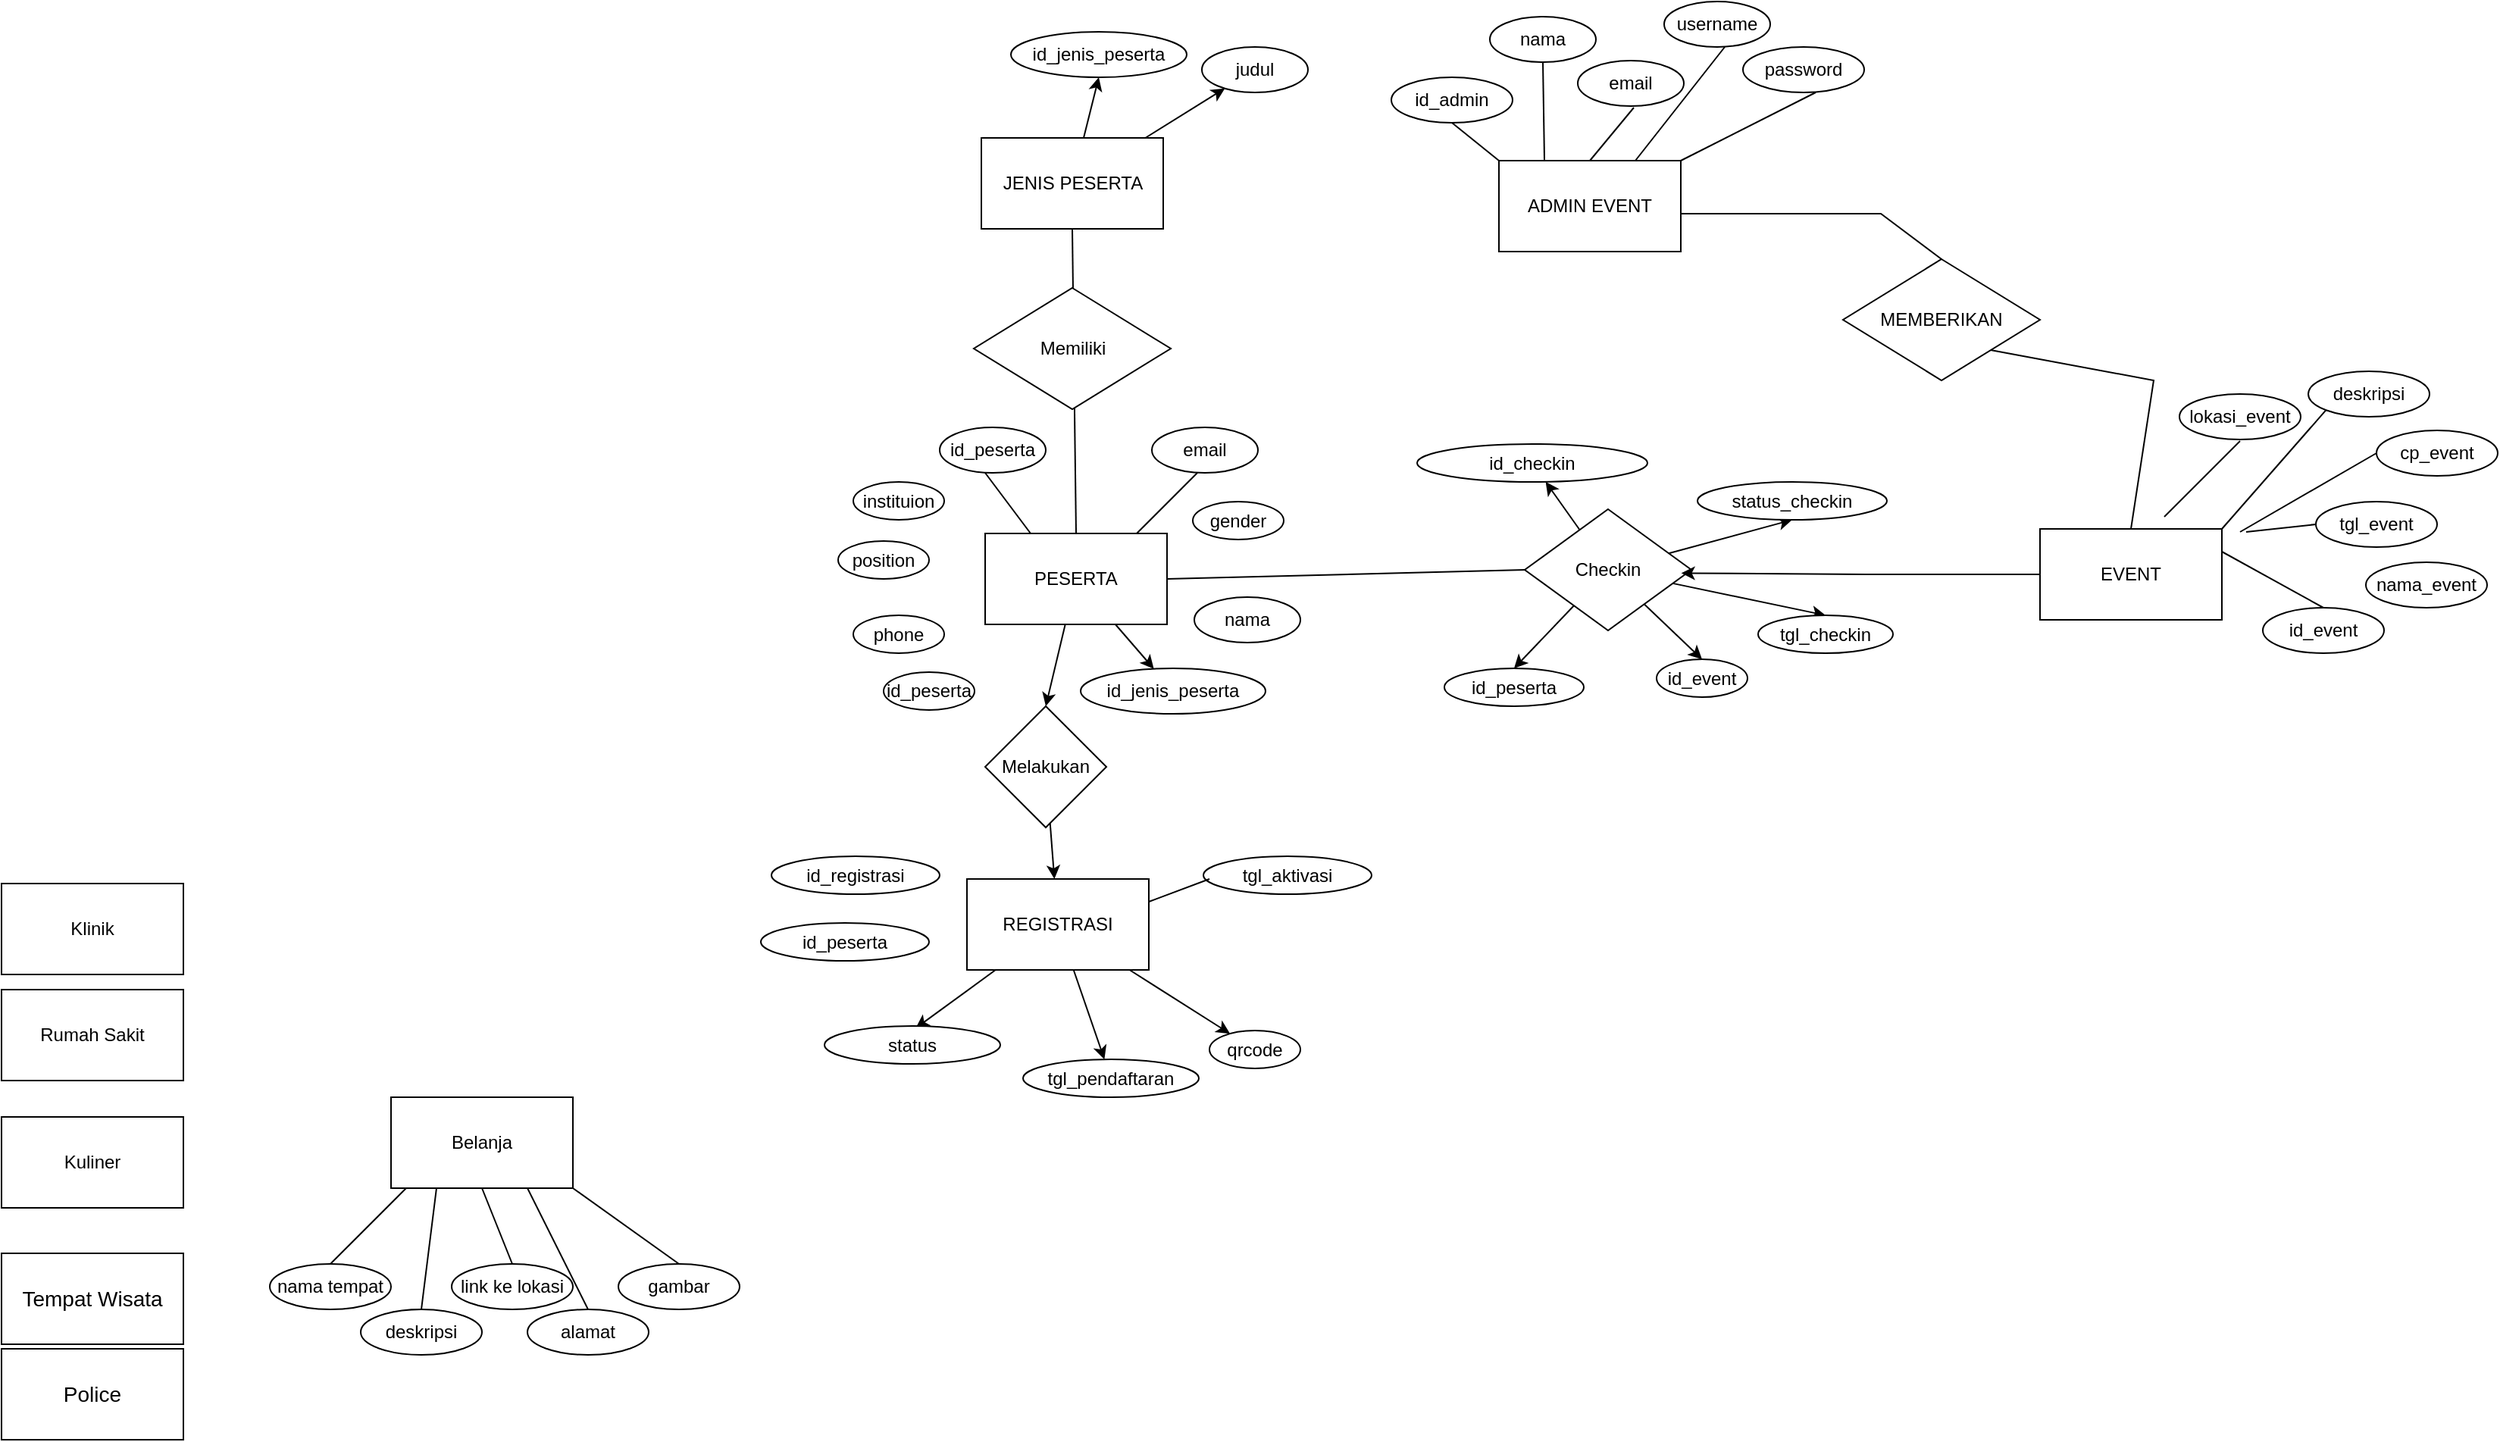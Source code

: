 <mxfile version="28.0.6" pages="2">
  <diagram name="ERD" id="03018318-947c-dd8e-b7a3-06fadd420f32">
    <mxGraphModel dx="2701" dy="1701" grid="0" gridSize="10" guides="1" tooltips="1" connect="1" arrows="1" fold="1" page="1" pageScale="1" pageWidth="1100" pageHeight="850" background="none" math="0" shadow="0">
      <root>
        <mxCell id="0" />
        <mxCell id="1" parent="0" />
        <mxCell id="caGI-VMHAY9TWnrJhwBU-95" style="rounded=0;orthogonalLoop=1;jettySize=auto;html=1;" edge="1" parent="1" source="caGI-VMHAY9TWnrJhwBU-1" target="caGI-VMHAY9TWnrJhwBU-93">
          <mxGeometry relative="1" as="geometry" />
        </mxCell>
        <mxCell id="caGI-VMHAY9TWnrJhwBU-118" style="rounded=0;orthogonalLoop=1;jettySize=auto;html=1;entryX=0.5;entryY=0;entryDx=0;entryDy=0;" edge="1" parent="1" source="caGI-VMHAY9TWnrJhwBU-1" target="caGI-VMHAY9TWnrJhwBU-117">
          <mxGeometry relative="1" as="geometry" />
        </mxCell>
        <mxCell id="caGI-VMHAY9TWnrJhwBU-1" value="PESERTA" style="rounded=0;whiteSpace=wrap;html=1;" vertex="1" parent="1">
          <mxGeometry x="432" y="131" width="120" height="60" as="geometry" />
        </mxCell>
        <mxCell id="caGI-VMHAY9TWnrJhwBU-89" style="rounded=0;orthogonalLoop=1;jettySize=auto;html=1;" edge="1" parent="1" source="caGI-VMHAY9TWnrJhwBU-3" target="caGI-VMHAY9TWnrJhwBU-88">
          <mxGeometry relative="1" as="geometry" />
        </mxCell>
        <mxCell id="caGI-VMHAY9TWnrJhwBU-97" style="rounded=0;orthogonalLoop=1;jettySize=auto;html=1;" edge="1" parent="1" source="caGI-VMHAY9TWnrJhwBU-3" target="caGI-VMHAY9TWnrJhwBU-96">
          <mxGeometry relative="1" as="geometry" />
        </mxCell>
        <mxCell id="caGI-VMHAY9TWnrJhwBU-103" style="rounded=0;orthogonalLoop=1;jettySize=auto;html=1;" edge="1" parent="1" source="caGI-VMHAY9TWnrJhwBU-3">
          <mxGeometry relative="1" as="geometry">
            <mxPoint x="386.174" y="457.435" as="targetPoint" />
          </mxGeometry>
        </mxCell>
        <mxCell id="caGI-VMHAY9TWnrJhwBU-3" value="REGISTRASI" style="rounded=0;whiteSpace=wrap;html=1;" vertex="1" parent="1">
          <mxGeometry x="420" y="359" width="120" height="60" as="geometry" />
        </mxCell>
        <mxCell id="caGI-VMHAY9TWnrJhwBU-4" value="" style="endArrow=none;html=1;rounded=0;entryX=0;entryY=0.5;entryDx=0;entryDy=0;" edge="1" parent="1" target="caGI-VMHAY9TWnrJhwBU-12">
          <mxGeometry width="50" height="50" relative="1" as="geometry">
            <mxPoint x="552" y="161" as="sourcePoint" />
            <mxPoint x="629" y="154" as="targetPoint" />
          </mxGeometry>
        </mxCell>
        <mxCell id="caGI-VMHAY9TWnrJhwBU-5" value="id_peserta" style="ellipse;whiteSpace=wrap;html=1;" vertex="1" parent="1">
          <mxGeometry x="402" y="61" width="70" height="30" as="geometry" />
        </mxCell>
        <mxCell id="caGI-VMHAY9TWnrJhwBU-6" value="nama" style="ellipse;whiteSpace=wrap;html=1;" vertex="1" parent="1">
          <mxGeometry x="570" y="173" width="70" height="30" as="geometry" />
        </mxCell>
        <mxCell id="caGI-VMHAY9TWnrJhwBU-7" value="email" style="ellipse;whiteSpace=wrap;html=1;" vertex="1" parent="1">
          <mxGeometry x="542" y="61" width="70" height="30" as="geometry" />
        </mxCell>
        <mxCell id="caGI-VMHAY9TWnrJhwBU-8" value="" style="endArrow=none;html=1;rounded=0;exitX=0.25;exitY=0;exitDx=0;exitDy=0;" edge="1" parent="1" source="caGI-VMHAY9TWnrJhwBU-1">
          <mxGeometry width="50" height="50" relative="1" as="geometry">
            <mxPoint x="382" y="141" as="sourcePoint" />
            <mxPoint x="432" y="91" as="targetPoint" />
          </mxGeometry>
        </mxCell>
        <mxCell id="caGI-VMHAY9TWnrJhwBU-9" value="" style="endArrow=none;html=1;rounded=0;exitX=0.5;exitY=0;exitDx=0;exitDy=0;entryX=0.5;entryY=1;entryDx=0;entryDy=0;" edge="1" parent="1" source="caGI-VMHAY9TWnrJhwBU-1" target="caGI-VMHAY9TWnrJhwBU-94">
          <mxGeometry width="50" height="50" relative="1" as="geometry">
            <mxPoint x="452" y="131" as="sourcePoint" />
            <mxPoint x="502" y="81" as="targetPoint" />
          </mxGeometry>
        </mxCell>
        <mxCell id="caGI-VMHAY9TWnrJhwBU-10" value="" style="endArrow=none;html=1;rounded=0;" edge="1" parent="1">
          <mxGeometry width="50" height="50" relative="1" as="geometry">
            <mxPoint x="532" y="131" as="sourcePoint" />
            <mxPoint x="572" y="91" as="targetPoint" />
          </mxGeometry>
        </mxCell>
        <mxCell id="caGI-VMHAY9TWnrJhwBU-98" style="rounded=0;orthogonalLoop=1;jettySize=auto;html=1;entryX=0.5;entryY=0;entryDx=0;entryDy=0;" edge="1" parent="1" source="caGI-VMHAY9TWnrJhwBU-12" target="caGI-VMHAY9TWnrJhwBU-90">
          <mxGeometry relative="1" as="geometry" />
        </mxCell>
        <mxCell id="caGI-VMHAY9TWnrJhwBU-99" style="rounded=0;orthogonalLoop=1;jettySize=auto;html=1;entryX=0.5;entryY=0;entryDx=0;entryDy=0;" edge="1" parent="1" source="caGI-VMHAY9TWnrJhwBU-12" target="caGI-VMHAY9TWnrJhwBU-91">
          <mxGeometry relative="1" as="geometry" />
        </mxCell>
        <mxCell id="caGI-VMHAY9TWnrJhwBU-100" style="rounded=0;orthogonalLoop=1;jettySize=auto;html=1;" edge="1" parent="1" source="caGI-VMHAY9TWnrJhwBU-12" target="caGI-VMHAY9TWnrJhwBU-92">
          <mxGeometry relative="1" as="geometry" />
        </mxCell>
        <mxCell id="caGI-VMHAY9TWnrJhwBU-112" style="rounded=0;orthogonalLoop=1;jettySize=auto;html=1;entryX=0.5;entryY=1;entryDx=0;entryDy=0;" edge="1" parent="1" source="caGI-VMHAY9TWnrJhwBU-12" target="caGI-VMHAY9TWnrJhwBU-111">
          <mxGeometry relative="1" as="geometry" />
        </mxCell>
        <mxCell id="caGI-VMHAY9TWnrJhwBU-115" style="rounded=0;orthogonalLoop=1;jettySize=auto;html=1;entryX=0.5;entryY=0;entryDx=0;entryDy=0;" edge="1" parent="1" source="caGI-VMHAY9TWnrJhwBU-12" target="caGI-VMHAY9TWnrJhwBU-114">
          <mxGeometry relative="1" as="geometry" />
        </mxCell>
        <mxCell id="caGI-VMHAY9TWnrJhwBU-12" value="Checkin" style="rhombus;whiteSpace=wrap;html=1;" vertex="1" parent="1">
          <mxGeometry x="788" y="115" width="110" height="80" as="geometry" />
        </mxCell>
        <mxCell id="caGI-VMHAY9TWnrJhwBU-13" value="EVENT" style="rounded=0;whiteSpace=wrap;html=1;" vertex="1" parent="1">
          <mxGeometry x="1128" y="128" width="120" height="60" as="geometry" />
        </mxCell>
        <mxCell id="caGI-VMHAY9TWnrJhwBU-16" value="id_peserta" style="ellipse;whiteSpace=wrap;html=1;" vertex="1" parent="1">
          <mxGeometry x="365" y="222.5" width="60" height="25" as="geometry" />
        </mxCell>
        <mxCell id="caGI-VMHAY9TWnrJhwBU-18" value="instituion" style="ellipse;whiteSpace=wrap;html=1;" vertex="1" parent="1">
          <mxGeometry x="345" y="97" width="60" height="25" as="geometry" />
        </mxCell>
        <mxCell id="caGI-VMHAY9TWnrJhwBU-19" value="position" style="ellipse;whiteSpace=wrap;html=1;" vertex="1" parent="1">
          <mxGeometry x="335" y="136" width="60" height="25" as="geometry" />
        </mxCell>
        <mxCell id="caGI-VMHAY9TWnrJhwBU-24" value="Belanja" style="rounded=0;whiteSpace=wrap;html=1;" vertex="1" parent="1">
          <mxGeometry x="40" y="503" width="120" height="60" as="geometry" />
        </mxCell>
        <mxCell id="caGI-VMHAY9TWnrJhwBU-25" value="MEMBERIKAN" style="rhombus;whiteSpace=wrap;html=1;" vertex="1" parent="1">
          <mxGeometry x="998" y="-50" width="130" height="80" as="geometry" />
        </mxCell>
        <mxCell id="caGI-VMHAY9TWnrJhwBU-30" value="id_event" style="ellipse;whiteSpace=wrap;html=1;" vertex="1" parent="1">
          <mxGeometry x="1275" y="180" width="80" height="30" as="geometry" />
        </mxCell>
        <mxCell id="caGI-VMHAY9TWnrJhwBU-31" value="nama_event" style="ellipse;whiteSpace=wrap;html=1;" vertex="1" parent="1">
          <mxGeometry x="1343" y="150" width="80" height="30" as="geometry" />
        </mxCell>
        <mxCell id="caGI-VMHAY9TWnrJhwBU-32" value="tgl_event" style="ellipse;whiteSpace=wrap;html=1;" vertex="1" parent="1">
          <mxGeometry x="1310" y="110" width="80" height="30" as="geometry" />
        </mxCell>
        <mxCell id="caGI-VMHAY9TWnrJhwBU-33" value="lokasi_event" style="ellipse;whiteSpace=wrap;html=1;" vertex="1" parent="1">
          <mxGeometry x="1220" y="39" width="80" height="30" as="geometry" />
        </mxCell>
        <mxCell id="caGI-VMHAY9TWnrJhwBU-34" value="deskripsi" style="ellipse;whiteSpace=wrap;html=1;" vertex="1" parent="1">
          <mxGeometry x="1305" y="24" width="80" height="30" as="geometry" />
        </mxCell>
        <mxCell id="caGI-VMHAY9TWnrJhwBU-35" value="cp_event" style="ellipse;whiteSpace=wrap;html=1;" vertex="1" parent="1">
          <mxGeometry x="1350" y="63" width="80" height="30" as="geometry" />
        </mxCell>
        <mxCell id="caGI-VMHAY9TWnrJhwBU-36" value="" style="endArrow=none;html=1;rounded=0;entryX=0;entryY=1;entryDx=0;entryDy=0;exitX=1;exitY=0;exitDx=0;exitDy=0;" edge="1" parent="1" source="caGI-VMHAY9TWnrJhwBU-13" target="caGI-VMHAY9TWnrJhwBU-34">
          <mxGeometry width="50" height="50" relative="1" as="geometry">
            <mxPoint x="1233" y="160" as="sourcePoint" />
            <mxPoint x="1283" y="110" as="targetPoint" />
          </mxGeometry>
        </mxCell>
        <mxCell id="caGI-VMHAY9TWnrJhwBU-37" value="" style="endArrow=none;html=1;rounded=0;exitX=1;exitY=0.25;exitDx=0;exitDy=0;entryX=0.5;entryY=0;entryDx=0;entryDy=0;" edge="1" parent="1" source="caGI-VMHAY9TWnrJhwBU-13" target="caGI-VMHAY9TWnrJhwBU-30">
          <mxGeometry width="50" height="50" relative="1" as="geometry">
            <mxPoint x="1293" y="170" as="sourcePoint" />
            <mxPoint x="1343" y="120" as="targetPoint" />
          </mxGeometry>
        </mxCell>
        <mxCell id="caGI-VMHAY9TWnrJhwBU-38" value="nama tempat" style="ellipse;whiteSpace=wrap;html=1;" vertex="1" parent="1">
          <mxGeometry x="-40" y="613" width="80" height="30" as="geometry" />
        </mxCell>
        <mxCell id="caGI-VMHAY9TWnrJhwBU-39" value="deskripsi" style="ellipse;whiteSpace=wrap;html=1;" vertex="1" parent="1">
          <mxGeometry x="20" y="643" width="80" height="30" as="geometry" />
        </mxCell>
        <mxCell id="caGI-VMHAY9TWnrJhwBU-40" value="link ke lokasi" style="ellipse;whiteSpace=wrap;html=1;" vertex="1" parent="1">
          <mxGeometry x="80" y="613" width="80" height="30" as="geometry" />
        </mxCell>
        <mxCell id="caGI-VMHAY9TWnrJhwBU-41" value="alamat" style="ellipse;whiteSpace=wrap;html=1;" vertex="1" parent="1">
          <mxGeometry x="130" y="643" width="80" height="30" as="geometry" />
        </mxCell>
        <mxCell id="caGI-VMHAY9TWnrJhwBU-42" value="" style="endArrow=none;html=1;rounded=0;" edge="1" parent="1">
          <mxGeometry width="50" height="50" relative="1" as="geometry">
            <mxPoint y="613" as="sourcePoint" />
            <mxPoint x="50" y="563" as="targetPoint" />
          </mxGeometry>
        </mxCell>
        <mxCell id="caGI-VMHAY9TWnrJhwBU-43" value="" style="endArrow=none;html=1;rounded=0;entryX=0.25;entryY=1;entryDx=0;entryDy=0;" edge="1" parent="1" target="caGI-VMHAY9TWnrJhwBU-24">
          <mxGeometry width="50" height="50" relative="1" as="geometry">
            <mxPoint x="60" y="643" as="sourcePoint" />
            <mxPoint x="110" y="593" as="targetPoint" />
          </mxGeometry>
        </mxCell>
        <mxCell id="caGI-VMHAY9TWnrJhwBU-44" value="" style="endArrow=none;html=1;rounded=0;entryX=0.5;entryY=1;entryDx=0;entryDy=0;" edge="1" parent="1" target="caGI-VMHAY9TWnrJhwBU-24">
          <mxGeometry width="50" height="50" relative="1" as="geometry">
            <mxPoint x="120" y="613" as="sourcePoint" />
            <mxPoint x="170" y="563" as="targetPoint" />
          </mxGeometry>
        </mxCell>
        <mxCell id="caGI-VMHAY9TWnrJhwBU-45" value="" style="endArrow=none;html=1;rounded=0;entryX=0.75;entryY=1;entryDx=0;entryDy=0;" edge="1" parent="1" target="caGI-VMHAY9TWnrJhwBU-24">
          <mxGeometry width="50" height="50" relative="1" as="geometry">
            <mxPoint x="170" y="643" as="sourcePoint" />
            <mxPoint x="220" y="593" as="targetPoint" />
          </mxGeometry>
        </mxCell>
        <mxCell id="caGI-VMHAY9TWnrJhwBU-46" value="&lt;font style=&quot;font-size: 14px;&quot;&gt;Police&lt;/font&gt;" style="rounded=0;whiteSpace=wrap;html=1;" vertex="1" parent="1">
          <mxGeometry x="-217" y="669" width="120" height="60" as="geometry" />
        </mxCell>
        <mxCell id="caGI-VMHAY9TWnrJhwBU-47" value="gambar" style="ellipse;whiteSpace=wrap;html=1;" vertex="1" parent="1">
          <mxGeometry x="190" y="613" width="80" height="30" as="geometry" />
        </mxCell>
        <mxCell id="caGI-VMHAY9TWnrJhwBU-48" value="" style="endArrow=none;html=1;rounded=0;entryX=1;entryY=1;entryDx=0;entryDy=0;" edge="1" parent="1" target="caGI-VMHAY9TWnrJhwBU-24">
          <mxGeometry width="50" height="50" relative="1" as="geometry">
            <mxPoint x="230" y="613" as="sourcePoint" />
            <mxPoint x="280" y="563" as="targetPoint" />
          </mxGeometry>
        </mxCell>
        <mxCell id="caGI-VMHAY9TWnrJhwBU-49" value="&lt;font style=&quot;font-size: 14px;&quot;&gt;Tempat Wisata&lt;/font&gt;" style="rounded=0;whiteSpace=wrap;html=1;" vertex="1" parent="1">
          <mxGeometry x="-217" y="606" width="120" height="60" as="geometry" />
        </mxCell>
        <mxCell id="caGI-VMHAY9TWnrJhwBU-51" value="gender" style="ellipse;whiteSpace=wrap;html=1;" vertex="1" parent="1">
          <mxGeometry x="569" y="110" width="60" height="25" as="geometry" />
        </mxCell>
        <mxCell id="caGI-VMHAY9TWnrJhwBU-53" value="tgl_aktivasi" style="ellipse;whiteSpace=wrap;html=1;" vertex="1" parent="1">
          <mxGeometry x="576" y="344" width="111" height="25" as="geometry" />
        </mxCell>
        <mxCell id="caGI-VMHAY9TWnrJhwBU-54" value="phone" style="ellipse;whiteSpace=wrap;html=1;" vertex="1" parent="1">
          <mxGeometry x="345" y="185" width="60" height="25" as="geometry" />
        </mxCell>
        <mxCell id="caGI-VMHAY9TWnrJhwBU-56" value="" style="endArrow=none;html=1;rounded=0;exitX=1;exitY=0.25;exitDx=0;exitDy=0;" edge="1" parent="1" source="caGI-VMHAY9TWnrJhwBU-3">
          <mxGeometry width="50" height="50" relative="1" as="geometry">
            <mxPoint x="530" y="409" as="sourcePoint" />
            <mxPoint x="580" y="359" as="targetPoint" />
          </mxGeometry>
        </mxCell>
        <mxCell id="caGI-VMHAY9TWnrJhwBU-61" value="Kuliner&lt;span style=&quot;color: rgba(0, 0, 0, 0); font-family: monospace; font-size: 0px; text-align: start; text-wrap-mode: nowrap;&quot;&gt;%3CmxGraphModel%3E%3Croot%3E%3CmxCell%20id%3D%220%22%2F%3E%3CmxCell%20id%3D%221%22%20parent%3D%220%22%2F%3E%3CmxCell%20id%3D%222%22%20value%3D%22%22%20style%3D%22endArrow%3Dnone%3Bhtml%3D1%3Brounded%3D0%3BexitX%3D0.5%3BexitY%3D0%3BexitDx%3D0%3BexitDy%3D0%3BentryX%3D0.5%3BentryY%3D1%3BentryDx%3D0%3BentryDy%3D0%3B%22%20edge%3D%221%22%20parent%3D%221%22%3E%3CmxGeometry%20width%3D%2250%22%20height%3D%2250%22%20relative%3D%221%22%20as%3D%22geometry%22%3E%3CmxPoint%20x%3D%22461%22%20y%3D%22240%22%20as%3D%22sourcePoint%22%2F%3E%3CmxPoint%20x%3D%22460%22%20y%3D%22180%22%20as%3D%22targetPoint%22%2F%3E%3C%2FmxGeometry%3E%3C%2FmxCell%3E%3C%2Froot%3E%3C%2FmxGraphModel%3E&lt;/span&gt;" style="rounded=0;whiteSpace=wrap;html=1;" vertex="1" parent="1">
          <mxGeometry x="-217" y="516" width="120" height="60" as="geometry" />
        </mxCell>
        <mxCell id="caGI-VMHAY9TWnrJhwBU-62" value="Rumah Sakit" style="rounded=0;whiteSpace=wrap;html=1;" vertex="1" parent="1">
          <mxGeometry x="-217" y="432" width="120" height="60" as="geometry" />
        </mxCell>
        <mxCell id="caGI-VMHAY9TWnrJhwBU-63" value="Klinik" style="rounded=0;whiteSpace=wrap;html=1;" vertex="1" parent="1">
          <mxGeometry x="-217" y="362" width="120" height="60" as="geometry" />
        </mxCell>
        <mxCell id="caGI-VMHAY9TWnrJhwBU-72" value="ADMIN EVENT" style="rounded=0;whiteSpace=wrap;html=1;" vertex="1" parent="1">
          <mxGeometry x="771" y="-115" width="120" height="60" as="geometry" />
        </mxCell>
        <mxCell id="caGI-VMHAY9TWnrJhwBU-73" value="id_admin" style="ellipse;whiteSpace=wrap;html=1;" vertex="1" parent="1">
          <mxGeometry x="700" y="-170" width="80" height="30" as="geometry" />
        </mxCell>
        <mxCell id="caGI-VMHAY9TWnrJhwBU-74" value="username" style="ellipse;whiteSpace=wrap;html=1;" vertex="1" parent="1">
          <mxGeometry x="880" y="-220" width="70" height="30" as="geometry" />
        </mxCell>
        <mxCell id="caGI-VMHAY9TWnrJhwBU-75" value="password" style="ellipse;whiteSpace=wrap;html=1;" vertex="1" parent="1">
          <mxGeometry x="932" y="-190" width="80" height="30" as="geometry" />
        </mxCell>
        <mxCell id="caGI-VMHAY9TWnrJhwBU-76" value="nama" style="ellipse;whiteSpace=wrap;html=1;" vertex="1" parent="1">
          <mxGeometry x="765" y="-210" width="70" height="30" as="geometry" />
        </mxCell>
        <mxCell id="caGI-VMHAY9TWnrJhwBU-77" value="email" style="ellipse;whiteSpace=wrap;html=1;" vertex="1" parent="1">
          <mxGeometry x="823" y="-181" width="70" height="30" as="geometry" />
        </mxCell>
        <mxCell id="caGI-VMHAY9TWnrJhwBU-78" value="" style="endArrow=none;html=1;rounded=0;exitX=0;exitY=0;exitDx=0;exitDy=0;" edge="1" parent="1" source="caGI-VMHAY9TWnrJhwBU-72">
          <mxGeometry width="50" height="50" relative="1" as="geometry">
            <mxPoint x="690" y="-90" as="sourcePoint" />
            <mxPoint x="740" y="-140" as="targetPoint" />
          </mxGeometry>
        </mxCell>
        <mxCell id="caGI-VMHAY9TWnrJhwBU-79" value="" style="endArrow=none;html=1;rounded=0;exitX=0.25;exitY=0;exitDx=0;exitDy=0;" edge="1" parent="1" source="caGI-VMHAY9TWnrJhwBU-72">
          <mxGeometry width="50" height="50" relative="1" as="geometry">
            <mxPoint x="750" y="-130" as="sourcePoint" />
            <mxPoint x="800" y="-180" as="targetPoint" />
          </mxGeometry>
        </mxCell>
        <mxCell id="caGI-VMHAY9TWnrJhwBU-80" value="" style="endArrow=none;html=1;rounded=0;exitX=0.5;exitY=0;exitDx=0;exitDy=0;" edge="1" parent="1" source="caGI-VMHAY9TWnrJhwBU-72">
          <mxGeometry width="50" height="50" relative="1" as="geometry">
            <mxPoint x="810" y="-100" as="sourcePoint" />
            <mxPoint x="860" y="-150" as="targetPoint" />
          </mxGeometry>
        </mxCell>
        <mxCell id="caGI-VMHAY9TWnrJhwBU-81" value="" style="endArrow=none;html=1;rounded=0;exitX=0.75;exitY=0;exitDx=0;exitDy=0;" edge="1" parent="1" source="caGI-VMHAY9TWnrJhwBU-72">
          <mxGeometry width="50" height="50" relative="1" as="geometry">
            <mxPoint x="870" y="-140" as="sourcePoint" />
            <mxPoint x="920" y="-190" as="targetPoint" />
          </mxGeometry>
        </mxCell>
        <mxCell id="caGI-VMHAY9TWnrJhwBU-82" value="" style="endArrow=none;html=1;rounded=0;exitX=1;exitY=0;exitDx=0;exitDy=0;" edge="1" parent="1" source="caGI-VMHAY9TWnrJhwBU-72">
          <mxGeometry width="50" height="50" relative="1" as="geometry">
            <mxPoint x="930" y="-110" as="sourcePoint" />
            <mxPoint x="980" y="-160" as="targetPoint" />
          </mxGeometry>
        </mxCell>
        <mxCell id="caGI-VMHAY9TWnrJhwBU-83" value="" style="endArrow=none;html=1;rounded=0;entryX=0.5;entryY=0;entryDx=0;entryDy=0;" edge="1" parent="1" target="caGI-VMHAY9TWnrJhwBU-25">
          <mxGeometry width="50" height="50" relative="1" as="geometry">
            <mxPoint x="891" y="-80" as="sourcePoint" />
            <mxPoint x="941" y="-130" as="targetPoint" />
            <Array as="points">
              <mxPoint x="1023" y="-80" />
            </Array>
          </mxGeometry>
        </mxCell>
        <mxCell id="caGI-VMHAY9TWnrJhwBU-84" value="" style="endArrow=none;html=1;rounded=0;entryX=0.5;entryY=0;entryDx=0;entryDy=0;exitX=1;exitY=1;exitDx=0;exitDy=0;" edge="1" parent="1" target="caGI-VMHAY9TWnrJhwBU-13" source="caGI-VMHAY9TWnrJhwBU-25">
          <mxGeometry width="50" height="50" relative="1" as="geometry">
            <mxPoint x="1090" y="30" as="sourcePoint" />
            <mxPoint x="1140" y="-20" as="targetPoint" />
            <Array as="points">
              <mxPoint x="1203" y="30" />
            </Array>
          </mxGeometry>
        </mxCell>
        <mxCell id="caGI-VMHAY9TWnrJhwBU-85" value="" style="endArrow=none;html=1;rounded=0;entryX=0;entryY=0.5;entryDx=0;entryDy=0;" edge="1" parent="1" target="caGI-VMHAY9TWnrJhwBU-32">
          <mxGeometry width="50" height="50" relative="1" as="geometry">
            <mxPoint x="1264" y="130" as="sourcePoint" />
            <mxPoint x="1314" y="80" as="targetPoint" />
          </mxGeometry>
        </mxCell>
        <mxCell id="caGI-VMHAY9TWnrJhwBU-86" value="" style="endArrow=none;html=1;rounded=0;entryX=0;entryY=0.5;entryDx=0;entryDy=0;" edge="1" parent="1" target="caGI-VMHAY9TWnrJhwBU-35">
          <mxGeometry width="50" height="50" relative="1" as="geometry">
            <mxPoint x="1260" y="130" as="sourcePoint" />
            <mxPoint x="1310" y="80" as="targetPoint" />
          </mxGeometry>
        </mxCell>
        <mxCell id="caGI-VMHAY9TWnrJhwBU-87" value="" style="endArrow=none;html=1;rounded=0;" edge="1" parent="1">
          <mxGeometry width="50" height="50" relative="1" as="geometry">
            <mxPoint x="1210" y="120" as="sourcePoint" />
            <mxPoint x="1260" y="70" as="targetPoint" />
          </mxGeometry>
        </mxCell>
        <mxCell id="caGI-VMHAY9TWnrJhwBU-88" value="qrcode" style="ellipse;whiteSpace=wrap;html=1;" vertex="1" parent="1">
          <mxGeometry x="580" y="459" width="60" height="25" as="geometry" />
        </mxCell>
        <mxCell id="caGI-VMHAY9TWnrJhwBU-90" value="id_peserta" style="ellipse;whiteSpace=wrap;html=1;" vertex="1" parent="1">
          <mxGeometry x="735" y="220" width="92" height="25" as="geometry" />
        </mxCell>
        <mxCell id="caGI-VMHAY9TWnrJhwBU-91" value="id_event" style="ellipse;whiteSpace=wrap;html=1;" vertex="1" parent="1">
          <mxGeometry x="875" y="214" width="60" height="25" as="geometry" />
        </mxCell>
        <mxCell id="caGI-VMHAY9TWnrJhwBU-92" value="id_checkin" style="ellipse;whiteSpace=wrap;html=1;" vertex="1" parent="1">
          <mxGeometry x="717" y="72" width="152" height="25" as="geometry" />
        </mxCell>
        <mxCell id="caGI-VMHAY9TWnrJhwBU-93" value="id_jenis_peserta" style="ellipse;whiteSpace=wrap;html=1;" vertex="1" parent="1">
          <mxGeometry x="495" y="220" width="122" height="30" as="geometry" />
        </mxCell>
        <mxCell id="caGI-VMHAY9TWnrJhwBU-101" style="rounded=0;orthogonalLoop=1;jettySize=auto;html=1;" edge="1" parent="1" source="caGI-VMHAY9TWnrJhwBU-94" target="caGI-VMHAY9TWnrJhwBU-102">
          <mxGeometry relative="1" as="geometry">
            <mxPoint x="649.935" y="-100" as="targetPoint" />
          </mxGeometry>
        </mxCell>
        <mxCell id="caGI-VMHAY9TWnrJhwBU-124" style="rounded=0;orthogonalLoop=1;jettySize=auto;html=1;entryX=0.5;entryY=1;entryDx=0;entryDy=0;" edge="1" parent="1" source="caGI-VMHAY9TWnrJhwBU-94" target="caGI-VMHAY9TWnrJhwBU-121">
          <mxGeometry relative="1" as="geometry" />
        </mxCell>
        <mxCell id="caGI-VMHAY9TWnrJhwBU-94" value="JENIS PESERTA" style="rounded=0;whiteSpace=wrap;html=1;" vertex="1" parent="1">
          <mxGeometry x="429.5" y="-130" width="120" height="60" as="geometry" />
        </mxCell>
        <mxCell id="caGI-VMHAY9TWnrJhwBU-96" value="tgl_pendaftaran" style="ellipse;whiteSpace=wrap;html=1;" vertex="1" parent="1">
          <mxGeometry x="457" y="478" width="116" height="25" as="geometry" />
        </mxCell>
        <mxCell id="caGI-VMHAY9TWnrJhwBU-102" value="judul" style="ellipse;whiteSpace=wrap;html=1;" vertex="1" parent="1">
          <mxGeometry x="575" y="-190" width="70" height="30" as="geometry" />
        </mxCell>
        <mxCell id="caGI-VMHAY9TWnrJhwBU-104" value="status" style="ellipse;whiteSpace=wrap;html=1;" vertex="1" parent="1">
          <mxGeometry x="326" y="456" width="116" height="25" as="geometry" />
        </mxCell>
        <mxCell id="caGI-VMHAY9TWnrJhwBU-111" value="status_checkin" style="ellipse;whiteSpace=wrap;html=1;" vertex="1" parent="1">
          <mxGeometry x="902" y="97" width="125" height="25" as="geometry" />
        </mxCell>
        <mxCell id="caGI-VMHAY9TWnrJhwBU-113" style="edgeStyle=orthogonalEdgeStyle;rounded=0;orthogonalLoop=1;jettySize=auto;html=1;exitX=0;exitY=0.5;exitDx=0;exitDy=0;entryX=0.939;entryY=0.527;entryDx=0;entryDy=0;entryPerimeter=0;" edge="1" parent="1" source="caGI-VMHAY9TWnrJhwBU-13" target="caGI-VMHAY9TWnrJhwBU-12">
          <mxGeometry relative="1" as="geometry" />
        </mxCell>
        <mxCell id="caGI-VMHAY9TWnrJhwBU-114" value="tgl_checkin" style="ellipse;whiteSpace=wrap;html=1;" vertex="1" parent="1">
          <mxGeometry x="942" y="185" width="89" height="25" as="geometry" />
        </mxCell>
        <mxCell id="caGI-VMHAY9TWnrJhwBU-119" style="rounded=0;orthogonalLoop=1;jettySize=auto;html=1;" edge="1" parent="1" source="caGI-VMHAY9TWnrJhwBU-117" target="caGI-VMHAY9TWnrJhwBU-3">
          <mxGeometry relative="1" as="geometry" />
        </mxCell>
        <mxCell id="caGI-VMHAY9TWnrJhwBU-117" value="Melakukan" style="rhombus;whiteSpace=wrap;html=1;" vertex="1" parent="1">
          <mxGeometry x="432" y="245" width="80" height="80" as="geometry" />
        </mxCell>
        <mxCell id="caGI-VMHAY9TWnrJhwBU-120" value="Memiliki" style="rhombus;whiteSpace=wrap;html=1;" vertex="1" parent="1">
          <mxGeometry x="424.5" y="-31" width="130" height="80" as="geometry" />
        </mxCell>
        <mxCell id="caGI-VMHAY9TWnrJhwBU-121" value="id_jenis_peserta" style="ellipse;whiteSpace=wrap;html=1;" vertex="1" parent="1">
          <mxGeometry x="449" y="-200" width="116" height="30" as="geometry" />
        </mxCell>
        <mxCell id="caGI-VMHAY9TWnrJhwBU-122" value="id_registrasi" style="ellipse;whiteSpace=wrap;html=1;" vertex="1" parent="1">
          <mxGeometry x="291" y="344" width="111" height="25" as="geometry" />
        </mxCell>
        <mxCell id="caGI-VMHAY9TWnrJhwBU-123" value="id_peserta" style="ellipse;whiteSpace=wrap;html=1;" vertex="1" parent="1">
          <mxGeometry x="284" y="388" width="111" height="25" as="geometry" />
        </mxCell>
      </root>
    </mxGraphModel>
  </diagram>
  <diagram name="DFD LV 0" id="yaAUKn4P_T4aYKXTEImO">
    <mxGraphModel dx="1042" dy="527" grid="1" gridSize="10" guides="1" tooltips="1" connect="1" arrows="1" fold="1" page="1" pageScale="1" pageWidth="850" pageHeight="1100" math="0" shadow="0">
      <root>
        <mxCell id="0" />
        <mxCell id="1" parent="0" />
        <mxCell id="vxcye7iG0WU94WpQg27k-2" style="edgeStyle=orthogonalEdgeStyle;rounded=0;orthogonalLoop=1;jettySize=auto;html=1;exitX=1;exitY=0.5;exitDx=0;exitDy=0;entryX=0.5;entryY=0;entryDx=0;entryDy=0;" edge="1" parent="1" source="ivAaPEzPimF0W0xJX1vM-1" target="ivAaPEzPimF0W0xJX1vM-2">
          <mxGeometry relative="1" as="geometry" />
        </mxCell>
        <mxCell id="ivAaPEzPimF0W0xJX1vM-1" value="P.1&lt;br&gt;INFORMASI" style="ellipse;whiteSpace=wrap;html=1;aspect=fixed;" vertex="1" parent="1">
          <mxGeometry x="340" y="30" width="130" height="130" as="geometry" />
        </mxCell>
        <mxCell id="vxcye7iG0WU94WpQg27k-6" style="edgeStyle=orthogonalEdgeStyle;rounded=0;orthogonalLoop=1;jettySize=auto;html=1;exitX=0.25;exitY=1;exitDx=0;exitDy=0;entryX=1;entryY=0.5;entryDx=0;entryDy=0;" edge="1" parent="1" source="ivAaPEzPimF0W0xJX1vM-2" target="ivAaPEzPimF0W0xJX1vM-5">
          <mxGeometry relative="1" as="geometry" />
        </mxCell>
        <mxCell id="ivAaPEzPimF0W0xJX1vM-2" value="PESERTA" style="rounded=0;whiteSpace=wrap;html=1;" vertex="1" parent="1">
          <mxGeometry x="620" y="235" width="120" height="60" as="geometry" />
        </mxCell>
        <mxCell id="ivAaPEzPimF0W0xJX1vM-3" value="ADMIN EVENT" style="rounded=0;whiteSpace=wrap;html=1;" vertex="1" parent="1">
          <mxGeometry x="50" y="235" width="120" height="60" as="geometry" />
        </mxCell>
        <mxCell id="vxcye7iG0WU94WpQg27k-14" style="edgeStyle=orthogonalEdgeStyle;rounded=0;orthogonalLoop=1;jettySize=auto;html=1;exitX=0;exitY=0.5;exitDx=0;exitDy=0;entryX=1;entryY=0.5;entryDx=0;entryDy=0;" edge="1" parent="1">
          <mxGeometry relative="1" as="geometry">
            <mxPoint x="340" y="272" as="sourcePoint" />
            <mxPoint x="170" y="272" as="targetPoint" />
          </mxGeometry>
        </mxCell>
        <mxCell id="ivAaPEzPimF0W0xJX1vM-4" value="P.2&lt;br&gt;REGISTRASI" style="ellipse;whiteSpace=wrap;html=1;aspect=fixed;" vertex="1" parent="1">
          <mxGeometry x="340" y="200" width="130" height="130" as="geometry" />
        </mxCell>
        <mxCell id="vxcye7iG0WU94WpQg27k-7" style="edgeStyle=orthogonalEdgeStyle;rounded=0;orthogonalLoop=1;jettySize=auto;html=1;exitX=1;exitY=1;exitDx=0;exitDy=0;entryX=0.5;entryY=1;entryDx=0;entryDy=0;" edge="1" parent="1" source="ivAaPEzPimF0W0xJX1vM-5" target="ivAaPEzPimF0W0xJX1vM-2">
          <mxGeometry relative="1" as="geometry">
            <Array as="points">
              <mxPoint x="451" y="470" />
              <mxPoint x="680" y="470" />
            </Array>
          </mxGeometry>
        </mxCell>
        <mxCell id="ivAaPEzPimF0W0xJX1vM-5" value="P.3&lt;br&gt;EVENT" style="ellipse;whiteSpace=wrap;html=1;aspect=fixed;" vertex="1" parent="1">
          <mxGeometry x="340" y="380" width="130" height="130" as="geometry" />
        </mxCell>
        <mxCell id="vxcye7iG0WU94WpQg27k-4" value="Info_informasi" style="text;html=1;align=center;verticalAlign=middle;resizable=0;points=[];autosize=1;strokeColor=none;fillColor=none;" vertex="1" parent="1">
          <mxGeometry x="510" y="70" width="100" height="30" as="geometry" />
        </mxCell>
        <mxCell id="vxcye7iG0WU94WpQg27k-5" value="Data_informasi" style="text;html=1;align=center;verticalAlign=middle;resizable=0;points=[];autosize=1;strokeColor=none;fillColor=none;" vertex="1" parent="1">
          <mxGeometry x="510" y="93" width="100" height="30" as="geometry" />
        </mxCell>
        <mxCell id="vxcye7iG0WU94WpQg27k-8" value="Data_event" style="text;html=1;align=center;verticalAlign=middle;resizable=0;points=[];autosize=1;strokeColor=none;fillColor=none;" vertex="1" parent="1">
          <mxGeometry x="490" y="416" width="80" height="30" as="geometry" />
        </mxCell>
        <mxCell id="vxcye7iG0WU94WpQg27k-10" value="Info_event" style="text;html=1;align=center;verticalAlign=middle;resizable=0;points=[];autosize=1;strokeColor=none;fillColor=none;" vertex="1" parent="1">
          <mxGeometry x="490" y="442" width="80" height="30" as="geometry" />
        </mxCell>
        <mxCell id="vxcye7iG0WU94WpQg27k-12" value="" style="endArrow=classic;html=1;rounded=0;entryX=1;entryY=0.702;entryDx=0;entryDy=0;entryPerimeter=0;" edge="1" parent="1" target="ivAaPEzPimF0W0xJX1vM-1">
          <mxGeometry width="50" height="50" relative="1" as="geometry">
            <mxPoint x="650" y="230" as="sourcePoint" />
            <mxPoint x="700" y="190" as="targetPoint" />
            <Array as="points">
              <mxPoint x="650" y="121" />
            </Array>
          </mxGeometry>
        </mxCell>
        <mxCell id="vxcye7iG0WU94WpQg27k-13" style="edgeStyle=orthogonalEdgeStyle;rounded=0;orthogonalLoop=1;jettySize=auto;html=1;exitX=1;exitY=0.25;exitDx=0;exitDy=0;entryX=0.04;entryY=0.378;entryDx=0;entryDy=0;entryPerimeter=0;" edge="1" parent="1" source="ivAaPEzPimF0W0xJX1vM-3" target="ivAaPEzPimF0W0xJX1vM-4">
          <mxGeometry relative="1" as="geometry" />
        </mxCell>
        <mxCell id="vxcye7iG0WU94WpQg27k-15" value="Info_registrasi" style="text;html=1;align=center;verticalAlign=middle;resizable=0;points=[];autosize=1;strokeColor=none;fillColor=none;" vertex="1" parent="1">
          <mxGeometry x="177" y="220" width="100" height="30" as="geometry" />
        </mxCell>
        <mxCell id="vxcye7iG0WU94WpQg27k-16" value="Data_registrasi" style="text;html=1;align=center;verticalAlign=middle;resizable=0;points=[];autosize=1;strokeColor=none;fillColor=none;" vertex="1" parent="1">
          <mxGeometry x="180" y="250" width="100" height="30" as="geometry" />
        </mxCell>
        <mxCell id="vxcye7iG0WU94WpQg27k-18" value="" style="endArrow=classic;html=1;rounded=0;exitX=0.75;exitY=1;exitDx=0;exitDy=0;entryX=0;entryY=1;entryDx=0;entryDy=0;" edge="1" parent="1" source="ivAaPEzPimF0W0xJX1vM-3" target="ivAaPEzPimF0W0xJX1vM-4">
          <mxGeometry width="50" height="50" relative="1" as="geometry">
            <mxPoint x="400" y="300" as="sourcePoint" />
            <mxPoint x="450" y="250" as="targetPoint" />
            <Array as="points">
              <mxPoint x="140" y="310" />
            </Array>
          </mxGeometry>
        </mxCell>
        <mxCell id="vxcye7iG0WU94WpQg27k-19" value="" style="endArrow=classic;html=1;rounded=0;exitX=0.292;exitY=0.975;exitDx=0;exitDy=0;exitPerimeter=0;" edge="1" parent="1" source="ivAaPEzPimF0W0xJX1vM-4">
          <mxGeometry width="50" height="50" relative="1" as="geometry">
            <mxPoint x="210" y="430" as="sourcePoint" />
            <mxPoint x="120" y="300" as="targetPoint" />
            <Array as="points">
              <mxPoint x="378" y="340" />
              <mxPoint x="250" y="340" />
              <mxPoint x="120" y="340" />
            </Array>
          </mxGeometry>
        </mxCell>
        <mxCell id="vxcye7iG0WU94WpQg27k-20" value="Data_qr" style="text;html=1;align=center;verticalAlign=middle;resizable=0;points=[];autosize=1;strokeColor=none;fillColor=none;" vertex="1" parent="1">
          <mxGeometry x="195" y="313" width="70" height="30" as="geometry" />
        </mxCell>
        <mxCell id="vxcye7iG0WU94WpQg27k-21" value="Info_qr" style="text;html=1;align=center;verticalAlign=middle;resizable=0;points=[];autosize=1;strokeColor=none;fillColor=none;" vertex="1" parent="1">
          <mxGeometry x="200" y="284" width="60" height="30" as="geometry" />
        </mxCell>
        <mxCell id="vxcye7iG0WU94WpQg27k-22" value="" style="endArrow=classic;html=1;rounded=0;exitX=0.25;exitY=1;exitDx=0;exitDy=0;entryX=0;entryY=0.5;entryDx=0;entryDy=0;" edge="1" parent="1" source="ivAaPEzPimF0W0xJX1vM-3" target="ivAaPEzPimF0W0xJX1vM-5">
          <mxGeometry width="50" height="50" relative="1" as="geometry">
            <mxPoint x="50" y="400" as="sourcePoint" />
            <mxPoint x="100" y="350" as="targetPoint" />
            <Array as="points">
              <mxPoint x="80" y="445" />
            </Array>
          </mxGeometry>
        </mxCell>
        <mxCell id="vxcye7iG0WU94WpQg27k-24" value="" style="endArrow=classic;html=1;rounded=0;exitX=0.046;exitY=0.742;exitDx=0;exitDy=0;exitPerimeter=0;" edge="1" parent="1" source="ivAaPEzPimF0W0xJX1vM-5">
          <mxGeometry width="50" height="50" relative="1" as="geometry">
            <mxPoint x="220" y="530" as="sourcePoint" />
            <mxPoint x="60" y="300" as="targetPoint" />
            <Array as="points">
              <mxPoint x="60" y="476" />
            </Array>
          </mxGeometry>
        </mxCell>
        <mxCell id="vxcye7iG0WU94WpQg27k-25" value="Data_event" style="text;html=1;align=center;verticalAlign=middle;resizable=0;points=[];autosize=1;strokeColor=none;fillColor=none;" vertex="1" parent="1">
          <mxGeometry x="120" y="415" width="80" height="30" as="geometry" />
        </mxCell>
        <mxCell id="vxcye7iG0WU94WpQg27k-26" value="Info_event" style="text;html=1;align=center;verticalAlign=middle;resizable=0;points=[];autosize=1;strokeColor=none;fillColor=none;" vertex="1" parent="1">
          <mxGeometry x="118" y="447" width="80" height="30" as="geometry" />
        </mxCell>
        <mxCell id="vxcye7iG0WU94WpQg27k-27" value="" style="endArrow=classic;html=1;rounded=0;entryX=1.025;entryY=0.391;entryDx=0;entryDy=0;entryPerimeter=0;" edge="1" parent="1" target="ivAaPEzPimF0W0xJX1vM-4">
          <mxGeometry width="50" height="50" relative="1" as="geometry">
            <mxPoint x="620" y="250" as="sourcePoint" />
            <mxPoint x="670" y="200" as="targetPoint" />
          </mxGeometry>
        </mxCell>
        <mxCell id="vxcye7iG0WU94WpQg27k-28" value="" style="endArrow=classic;html=1;rounded=0;entryX=0;entryY=0.5;entryDx=0;entryDy=0;" edge="1" parent="1">
          <mxGeometry width="50" height="50" relative="1" as="geometry">
            <mxPoint x="470" y="270" as="sourcePoint" />
            <mxPoint x="620" y="269" as="targetPoint" />
          </mxGeometry>
        </mxCell>
        <mxCell id="vxcye7iG0WU94WpQg27k-29" value="Data_registrasi" style="text;html=1;align=center;verticalAlign=middle;resizable=0;points=[];autosize=1;strokeColor=none;fillColor=none;" vertex="1" parent="1">
          <mxGeometry x="500" y="224" width="100" height="30" as="geometry" />
        </mxCell>
        <mxCell id="vxcye7iG0WU94WpQg27k-31" value="Info_registrasi" style="text;html=1;align=center;verticalAlign=middle;resizable=0;points=[];autosize=1;strokeColor=none;fillColor=none;" vertex="1" parent="1">
          <mxGeometry x="500" y="248" width="100" height="30" as="geometry" />
        </mxCell>
        <mxCell id="vxcye7iG0WU94WpQg27k-33" value="" style="endArrow=classic;html=1;rounded=0;entryX=0.994;entryY=0.705;entryDx=0;entryDy=0;entryPerimeter=0;" edge="1" parent="1">
          <mxGeometry width="50" height="50" relative="1" as="geometry">
            <mxPoint x="620" y="292" as="sourcePoint" />
            <mxPoint x="469.22" y="293.65" as="targetPoint" />
          </mxGeometry>
        </mxCell>
        <mxCell id="vxcye7iG0WU94WpQg27k-34" value="" style="endArrow=classic;html=1;rounded=0;exitX=0.772;exitY=0.945;exitDx=0;exitDy=0;exitPerimeter=0;" edge="1" parent="1" source="ivAaPEzPimF0W0xJX1vM-4">
          <mxGeometry width="50" height="50" relative="1" as="geometry">
            <mxPoint x="450" y="310" as="sourcePoint" />
            <mxPoint x="640" y="300" as="targetPoint" />
            <Array as="points">
              <mxPoint x="640" y="320" />
            </Array>
          </mxGeometry>
        </mxCell>
      </root>
    </mxGraphModel>
  </diagram>
</mxfile>
